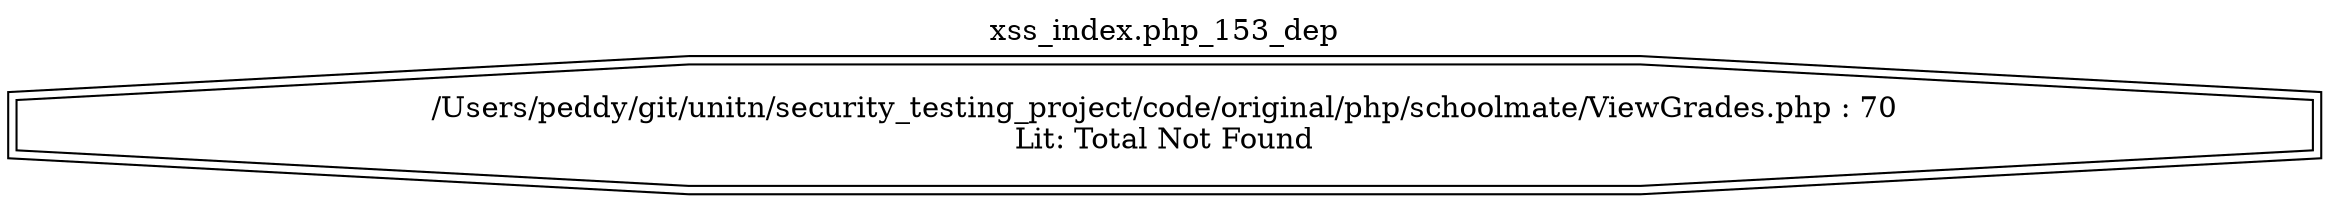 digraph cfg {
  label="xss_index.php_153_dep";
  labelloc=t;
  n1 [shape=doubleoctagon, label="/Users/peddy/git/unitn/security_testing_project/code/original/php/schoolmate/ViewGrades.php : 70\nLit: Total Not Found\n"];
}
